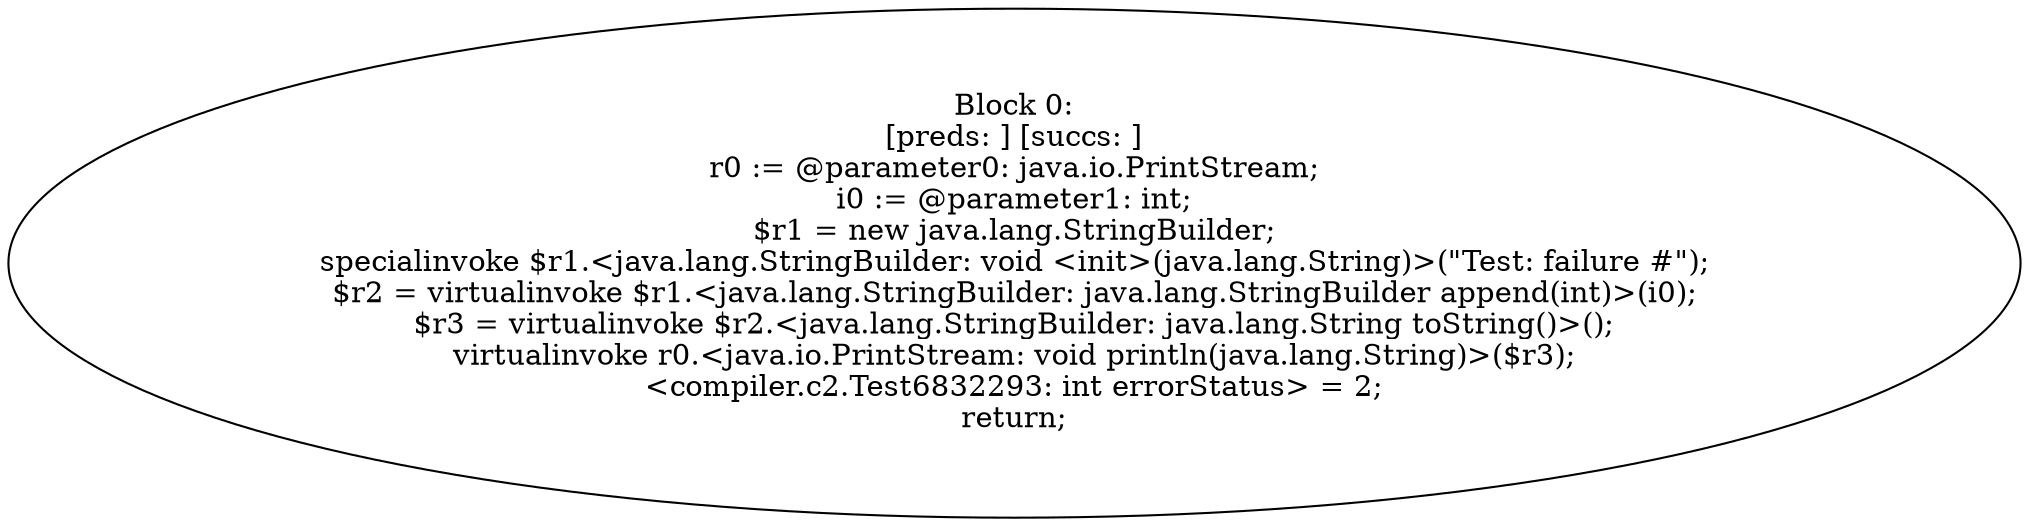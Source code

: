 digraph "unitGraph" {
    "Block 0:
[preds: ] [succs: ]
r0 := @parameter0: java.io.PrintStream;
i0 := @parameter1: int;
$r1 = new java.lang.StringBuilder;
specialinvoke $r1.<java.lang.StringBuilder: void <init>(java.lang.String)>(\"Test: failure #\");
$r2 = virtualinvoke $r1.<java.lang.StringBuilder: java.lang.StringBuilder append(int)>(i0);
$r3 = virtualinvoke $r2.<java.lang.StringBuilder: java.lang.String toString()>();
virtualinvoke r0.<java.io.PrintStream: void println(java.lang.String)>($r3);
<compiler.c2.Test6832293: int errorStatus> = 2;
return;
"
}
